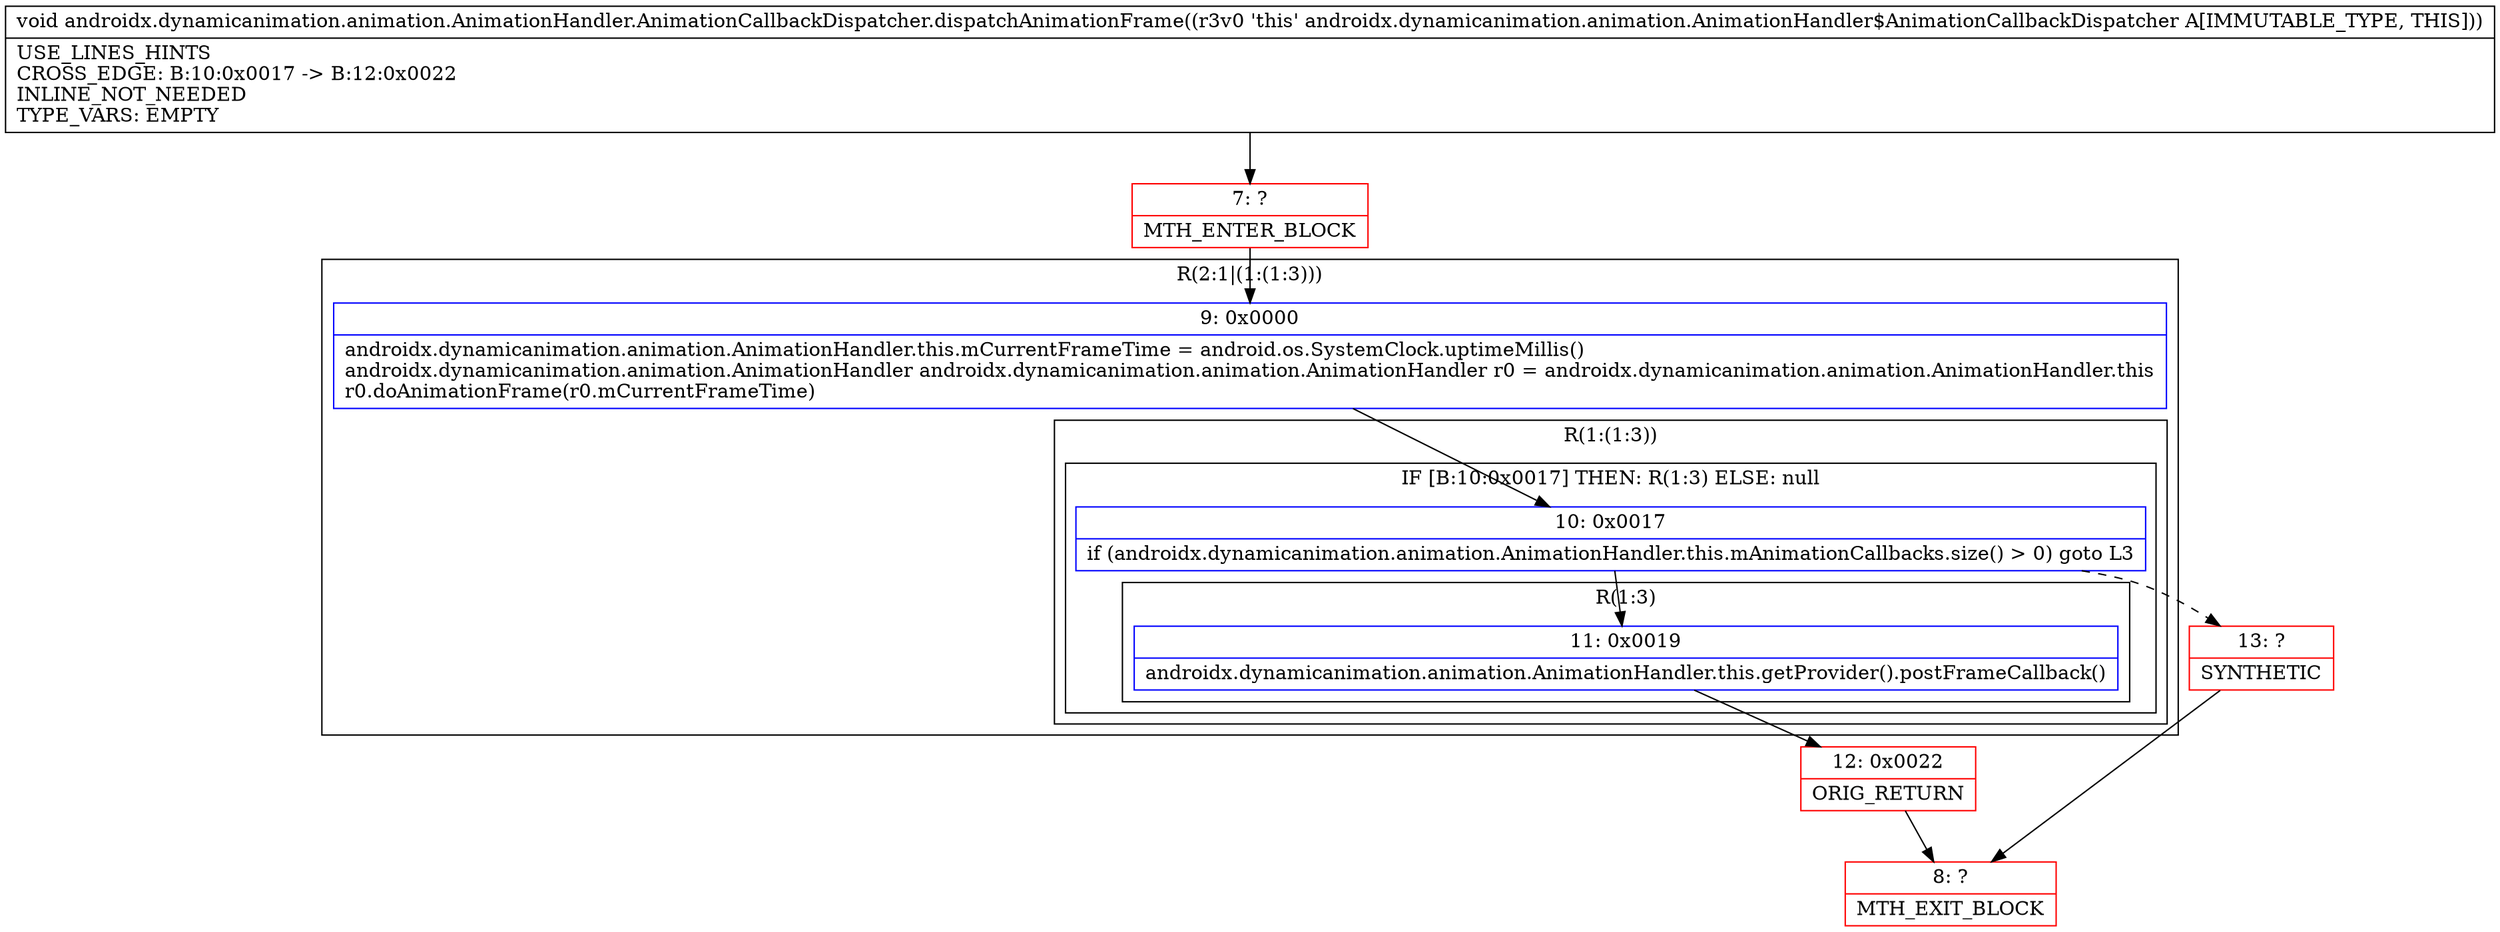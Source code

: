digraph "CFG forandroidx.dynamicanimation.animation.AnimationHandler.AnimationCallbackDispatcher.dispatchAnimationFrame()V" {
subgraph cluster_Region_1961246797 {
label = "R(2:1|(1:(1:3)))";
node [shape=record,color=blue];
Node_9 [shape=record,label="{9\:\ 0x0000|androidx.dynamicanimation.animation.AnimationHandler.this.mCurrentFrameTime = android.os.SystemClock.uptimeMillis()\landroidx.dynamicanimation.animation.AnimationHandler androidx.dynamicanimation.animation.AnimationHandler r0 = androidx.dynamicanimation.animation.AnimationHandler.this\lr0.doAnimationFrame(r0.mCurrentFrameTime)\l}"];
subgraph cluster_Region_1285005273 {
label = "R(1:(1:3))";
node [shape=record,color=blue];
subgraph cluster_IfRegion_492098659 {
label = "IF [B:10:0x0017] THEN: R(1:3) ELSE: null";
node [shape=record,color=blue];
Node_10 [shape=record,label="{10\:\ 0x0017|if (androidx.dynamicanimation.animation.AnimationHandler.this.mAnimationCallbacks.size() \> 0) goto L3\l}"];
subgraph cluster_Region_202442573 {
label = "R(1:3)";
node [shape=record,color=blue];
Node_11 [shape=record,label="{11\:\ 0x0019|androidx.dynamicanimation.animation.AnimationHandler.this.getProvider().postFrameCallback()\l}"];
}
}
}
}
Node_7 [shape=record,color=red,label="{7\:\ ?|MTH_ENTER_BLOCK\l}"];
Node_12 [shape=record,color=red,label="{12\:\ 0x0022|ORIG_RETURN\l}"];
Node_8 [shape=record,color=red,label="{8\:\ ?|MTH_EXIT_BLOCK\l}"];
Node_13 [shape=record,color=red,label="{13\:\ ?|SYNTHETIC\l}"];
MethodNode[shape=record,label="{void androidx.dynamicanimation.animation.AnimationHandler.AnimationCallbackDispatcher.dispatchAnimationFrame((r3v0 'this' androidx.dynamicanimation.animation.AnimationHandler$AnimationCallbackDispatcher A[IMMUTABLE_TYPE, THIS]))  | USE_LINES_HINTS\lCROSS_EDGE: B:10:0x0017 \-\> B:12:0x0022\lINLINE_NOT_NEEDED\lTYPE_VARS: EMPTY\l}"];
MethodNode -> Node_7;Node_9 -> Node_10;
Node_10 -> Node_11;
Node_10 -> Node_13[style=dashed];
Node_11 -> Node_12;
Node_7 -> Node_9;
Node_12 -> Node_8;
Node_13 -> Node_8;
}

